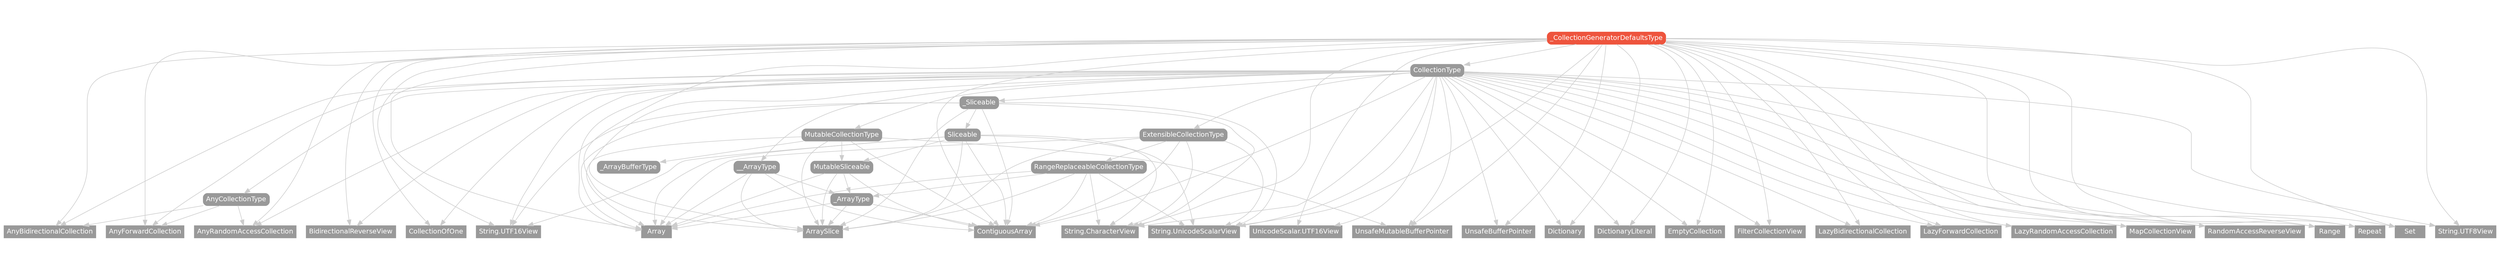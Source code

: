 strict digraph "_CollectionGeneratorDefaultsType - Type Hierarchy - SwiftDoc.org" {
    pad="0.1,0.8"
    node [shape=box, style="filled,rounded", color="#999999", fillcolor="#999999", fontcolor=white, fontname=Helvetica, fontnames="Helvetica,sansserif", fontsize=12, margin="0.07,0.05", height="0.3"]
    edge [color="#cccccc"]
    "AnyBidirectionalCollection" [URL="/type/AnyBidirectionalCollection/", style=filled]
    "AnyCollectionType" [URL="/protocol/AnyCollectionType/"]
    "AnyForwardCollection" [URL="/type/AnyForwardCollection/", style=filled]
    "AnyRandomAccessCollection" [URL="/type/AnyRandomAccessCollection/", style=filled]
    "Array" [URL="/type/Array/", style=filled]
    "ArraySlice" [URL="/type/ArraySlice/", style=filled]
    "BidirectionalReverseView" [URL="/type/BidirectionalReverseView/", style=filled]
    "CollectionOfOne" [URL="/type/CollectionOfOne/", style=filled]
    "CollectionType" [URL="/protocol/CollectionType/"]
    "ContiguousArray" [URL="/type/ContiguousArray/", style=filled]
    "Dictionary" [URL="/type/Dictionary/", style=filled]
    "DictionaryLiteral" [URL="/type/DictionaryLiteral/", style=filled]
    "EmptyCollection" [URL="/type/EmptyCollection/", style=filled]
    "ExtensibleCollectionType" [URL="/protocol/ExtensibleCollectionType/"]
    "FilterCollectionView" [URL="/type/FilterCollectionView/", style=filled]
    "LazyBidirectionalCollection" [URL="/type/LazyBidirectionalCollection/", style=filled]
    "LazyForwardCollection" [URL="/type/LazyForwardCollection/", style=filled]
    "LazyRandomAccessCollection" [URL="/type/LazyRandomAccessCollection/", style=filled]
    "MapCollectionView" [URL="/type/MapCollectionView/", style=filled]
    "MutableCollectionType" [URL="/protocol/MutableCollectionType/"]
    "MutableSliceable" [URL="/protocol/MutableSliceable/"]
    "RandomAccessReverseView" [URL="/type/RandomAccessReverseView/", style=filled]
    "Range" [URL="/type/Range/", style=filled]
    "RangeReplaceableCollectionType" [URL="/protocol/RangeReplaceableCollectionType/"]
    "Repeat" [URL="/type/Repeat/", style=filled]
    "Set" [URL="/type/Set/", style=filled]
    "Sliceable" [URL="/protocol/Sliceable/"]
    "String.CharacterView" [URL="/type/String.CharacterView/", style=filled]
    "String.UTF16View" [URL="/type/String.UTF16View/", style=filled]
    "String.UTF8View" [URL="/type/String.UTF8View/", style=filled]
    "String.UnicodeScalarView" [URL="/type/String.UnicodeScalarView/", style=filled]
    "UnicodeScalar.UTF16View" [URL="/type/UnicodeScalar.UTF16View/", style=filled]
    "UnsafeBufferPointer" [URL="/type/UnsafeBufferPointer/", style=filled]
    "UnsafeMutableBufferPointer" [URL="/type/UnsafeMutableBufferPointer/", style=filled]
    "_ArrayBufferType" [URL="/protocol/_ArrayBufferType/"]
    "_ArrayType" [URL="/protocol/_ArrayType/"]
    "_CollectionGeneratorDefaultsType" [URL="/protocol/_CollectionGeneratorDefaultsType/", style="filled,rounded", fillcolor="#ee543d", color="#ee543d"]
    "_Sliceable" [URL="/protocol/_Sliceable/"]
    "__ArrayType" [URL="/protocol/__ArrayType/"]    "_CollectionGeneratorDefaultsType" -> "AnyBidirectionalCollection"
    "_CollectionGeneratorDefaultsType" -> "AnyForwardCollection"
    "_CollectionGeneratorDefaultsType" -> "AnyRandomAccessCollection"
    "_CollectionGeneratorDefaultsType" -> "Array"
    "_CollectionGeneratorDefaultsType" -> "ArraySlice"
    "_CollectionGeneratorDefaultsType" -> "BidirectionalReverseView"
    "_CollectionGeneratorDefaultsType" -> "CollectionOfOne"
    "_CollectionGeneratorDefaultsType" -> "CollectionType"
    "_CollectionGeneratorDefaultsType" -> "ContiguousArray"
    "_CollectionGeneratorDefaultsType" -> "Dictionary"
    "_CollectionGeneratorDefaultsType" -> "DictionaryLiteral"
    "_CollectionGeneratorDefaultsType" -> "EmptyCollection"
    "_CollectionGeneratorDefaultsType" -> "FilterCollectionView"
    "_CollectionGeneratorDefaultsType" -> "LazyBidirectionalCollection"
    "_CollectionGeneratorDefaultsType" -> "LazyForwardCollection"
    "_CollectionGeneratorDefaultsType" -> "LazyRandomAccessCollection"
    "_CollectionGeneratorDefaultsType" -> "MapCollectionView"
    "_CollectionGeneratorDefaultsType" -> "RandomAccessReverseView"
    "_CollectionGeneratorDefaultsType" -> "Range"
    "_CollectionGeneratorDefaultsType" -> "Repeat"
    "_CollectionGeneratorDefaultsType" -> "Set"
    "_CollectionGeneratorDefaultsType" -> "UnicodeScalar.UTF16View"
    "_CollectionGeneratorDefaultsType" -> "UnsafeBufferPointer"
    "_CollectionGeneratorDefaultsType" -> "UnsafeMutableBufferPointer"
    "_CollectionGeneratorDefaultsType" -> "String.CharacterView"
    "_CollectionGeneratorDefaultsType" -> "String.UnicodeScalarView"
    "_CollectionGeneratorDefaultsType" -> "String.UTF16View"
    "_CollectionGeneratorDefaultsType" -> "String.UTF8View"
    "CollectionType" -> "AnyBidirectionalCollection"
    "CollectionType" -> "AnyCollectionType"
    "CollectionType" -> "AnyForwardCollection"
    "CollectionType" -> "AnyRandomAccessCollection"
    "CollectionType" -> "Array"
    "CollectionType" -> "ArraySlice"
    "CollectionType" -> "BidirectionalReverseView"
    "CollectionType" -> "CollectionOfOne"
    "CollectionType" -> "ContiguousArray"
    "CollectionType" -> "Dictionary"
    "CollectionType" -> "DictionaryLiteral"
    "CollectionType" -> "EmptyCollection"
    "CollectionType" -> "ExtensibleCollectionType"
    "CollectionType" -> "FilterCollectionView"
    "CollectionType" -> "LazyBidirectionalCollection"
    "CollectionType" -> "LazyForwardCollection"
    "CollectionType" -> "LazyRandomAccessCollection"
    "CollectionType" -> "MapCollectionView"
    "CollectionType" -> "MutableCollectionType"
    "CollectionType" -> "RandomAccessReverseView"
    "CollectionType" -> "Range"
    "CollectionType" -> "Repeat"
    "CollectionType" -> "Set"
    "CollectionType" -> "UnicodeScalar.UTF16View"
    "CollectionType" -> "UnsafeBufferPointer"
    "CollectionType" -> "UnsafeMutableBufferPointer"
    "CollectionType" -> "_Sliceable"
    "CollectionType" -> "__ArrayType"
    "CollectionType" -> "String.CharacterView"
    "CollectionType" -> "String.UnicodeScalarView"
    "CollectionType" -> "String.UTF16View"
    "CollectionType" -> "String.UTF8View"
    "AnyCollectionType" -> "AnyBidirectionalCollection"
    "AnyCollectionType" -> "AnyForwardCollection"
    "AnyCollectionType" -> "AnyRandomAccessCollection"
    "ExtensibleCollectionType" -> "Array"
    "ExtensibleCollectionType" -> "ArraySlice"
    "ExtensibleCollectionType" -> "ContiguousArray"
    "ExtensibleCollectionType" -> "RangeReplaceableCollectionType"
    "ExtensibleCollectionType" -> "String.CharacterView"
    "ExtensibleCollectionType" -> "String.UnicodeScalarView"
    "RangeReplaceableCollectionType" -> "Array"
    "RangeReplaceableCollectionType" -> "ArraySlice"
    "RangeReplaceableCollectionType" -> "ContiguousArray"
    "RangeReplaceableCollectionType" -> "_ArrayType"
    "RangeReplaceableCollectionType" -> "String.CharacterView"
    "RangeReplaceableCollectionType" -> "String.UnicodeScalarView"
    "_ArrayType" -> "Array"
    "_ArrayType" -> "ArraySlice"
    "_ArrayType" -> "ContiguousArray"
    "MutableCollectionType" -> "Array"
    "MutableCollectionType" -> "ArraySlice"
    "MutableCollectionType" -> "ContiguousArray"
    "MutableCollectionType" -> "MutableSliceable"
    "MutableCollectionType" -> "UnsafeMutableBufferPointer"
    "MutableCollectionType" -> "_ArrayBufferType"
    "MutableSliceable" -> "Array"
    "MutableSliceable" -> "ArraySlice"
    "MutableSliceable" -> "ContiguousArray"
    "MutableSliceable" -> "_ArrayType"
    "_ArrayType" -> "Array"
    "_ArrayType" -> "ArraySlice"
    "_ArrayType" -> "ContiguousArray"
    "_Sliceable" -> "Array"
    "_Sliceable" -> "ArraySlice"
    "_Sliceable" -> "ContiguousArray"
    "_Sliceable" -> "Sliceable"
    "_Sliceable" -> "String.CharacterView"
    "_Sliceable" -> "String.UnicodeScalarView"
    "_Sliceable" -> "String.UTF16View"
    "Sliceable" -> "Array"
    "Sliceable" -> "ArraySlice"
    "Sliceable" -> "ContiguousArray"
    "Sliceable" -> "MutableSliceable"
    "Sliceable" -> "String.CharacterView"
    "Sliceable" -> "String.UnicodeScalarView"
    "Sliceable" -> "String.UTF16View"
    "MutableSliceable" -> "Array"
    "MutableSliceable" -> "ArraySlice"
    "MutableSliceable" -> "ContiguousArray"
    "MutableSliceable" -> "_ArrayType"
    "_ArrayType" -> "Array"
    "_ArrayType" -> "ArraySlice"
    "_ArrayType" -> "ContiguousArray"
    "__ArrayType" -> "Array"
    "__ArrayType" -> "ArraySlice"
    "__ArrayType" -> "ContiguousArray"
    "__ArrayType" -> "_ArrayType"
    "_ArrayType" -> "Array"
    "_ArrayType" -> "ArraySlice"
    "_ArrayType" -> "ContiguousArray"
    subgraph Types {
        rank = max; "AnyBidirectionalCollection"; "AnyForwardCollection"; "AnyRandomAccessCollection"; "Array"; "ArraySlice"; "BidirectionalReverseView"; "CollectionOfOne"; "ContiguousArray"; "Dictionary"; "DictionaryLiteral"; "EmptyCollection"; "FilterCollectionView"; "LazyBidirectionalCollection"; "LazyForwardCollection"; "LazyRandomAccessCollection"; "MapCollectionView"; "RandomAccessReverseView"; "Range"; "Repeat"; "Set"; "UnicodeScalar.UTF16View"; "UnsafeBufferPointer"; "UnsafeMutableBufferPointer"; "String.CharacterView"; "String.UnicodeScalarView"; "String.UTF16View"; "String.UTF8View";
    }
}